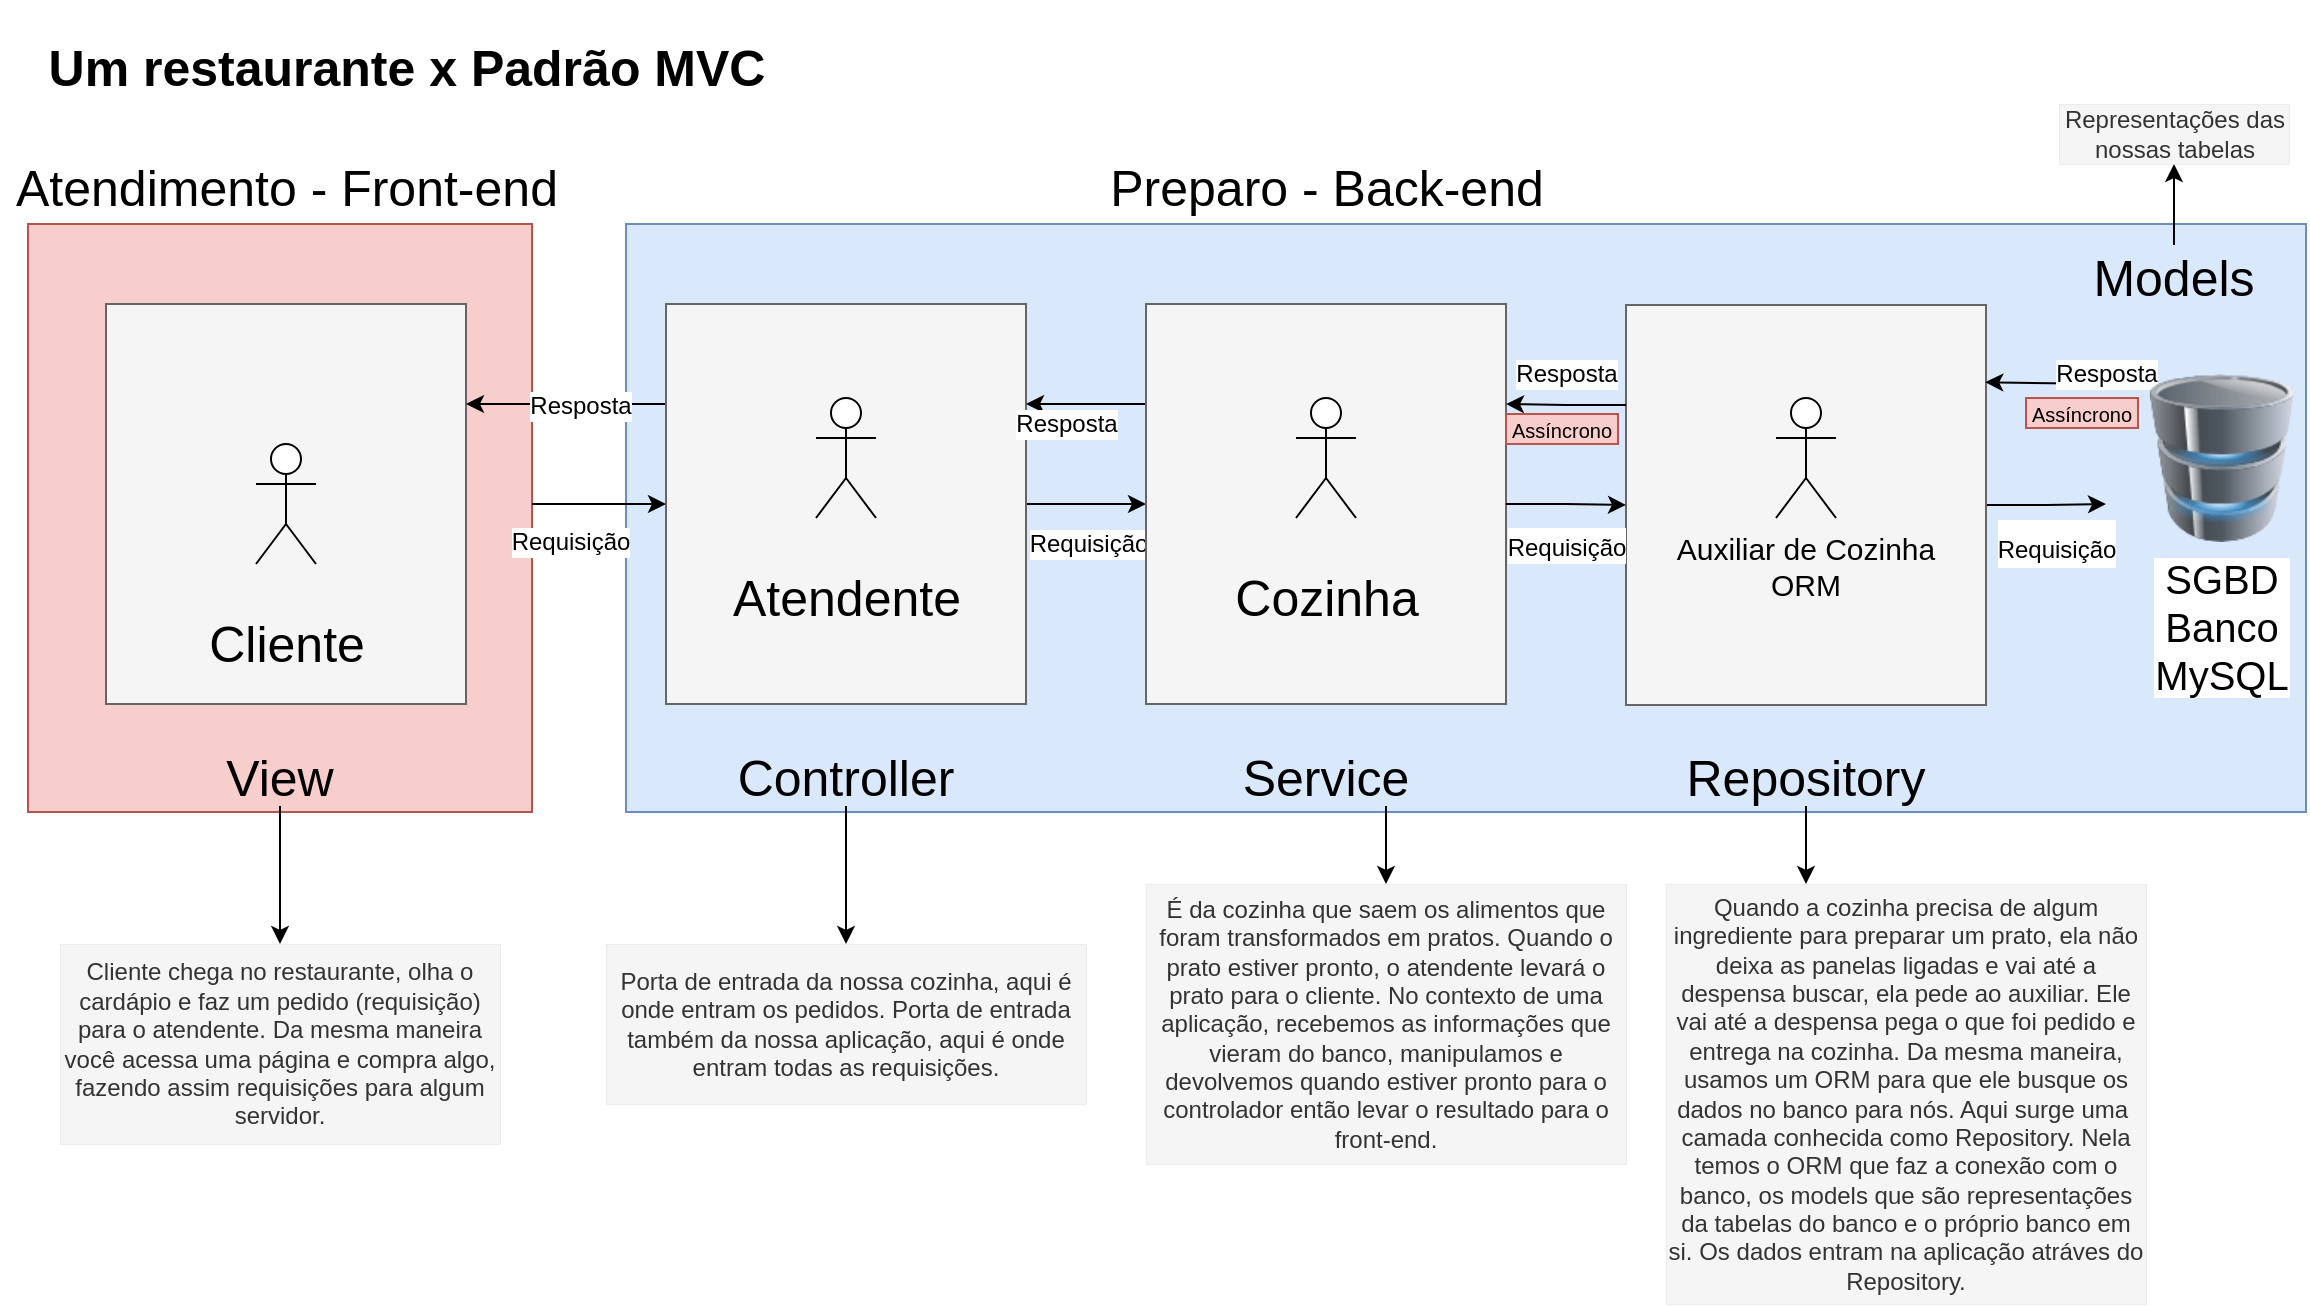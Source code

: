 <mxfile version="19.0.3" type="device"><diagram id="KAN5NIv2mCLHcXbZzY10" name="Page-1"><mxGraphModel dx="2426" dy="1854" grid="1" gridSize="20" guides="1" tooltips="1" connect="1" arrows="1" fold="1" page="1" pageScale="1" pageWidth="1169" pageHeight="827" math="0" shadow="0"><root><mxCell id="0"/><mxCell id="1" parent="0"/><mxCell id="EjOveCUVFJroDCDtY_es-2" value="" style="rounded=0;whiteSpace=wrap;html=1;fontFamily=Helvetica;fontSize=30;fillColor=#f8cecc;strokeColor=#b85450;" parent="1" vertex="1"><mxGeometry x="21" y="-560" width="252" height="294" as="geometry"/></mxCell><mxCell id="EjOveCUVFJroDCDtY_es-11" value="" style="rounded=0;whiteSpace=wrap;html=1;fontFamily=Helvetica;fontSize=25;fillColor=#f5f5f5;fontColor=#333333;strokeColor=#666666;" parent="1" vertex="1"><mxGeometry x="60" y="-520" width="180" height="200" as="geometry"/></mxCell><mxCell id="EjOveCUVFJroDCDtY_es-22" style="edgeStyle=orthogonalEdgeStyle;rounded=0;orthogonalLoop=1;jettySize=auto;html=1;entryX=0.5;entryY=0;entryDx=0;entryDy=0;fontFamily=Helvetica;fontSize=12;" parent="1" source="EjOveCUVFJroDCDtY_es-12" target="EjOveCUVFJroDCDtY_es-21" edge="1"><mxGeometry relative="1" as="geometry"/></mxCell><mxCell id="EjOveCUVFJroDCDtY_es-12" value="View" style="text;html=1;strokeColor=none;fillColor=none;align=center;verticalAlign=middle;whiteSpace=wrap;rounded=0;fontFamily=Helvetica;fontSize=25;" parent="1" vertex="1"><mxGeometry x="117" y="-299" width="60" height="30" as="geometry"/></mxCell><mxCell id="EjOveCUVFJroDCDtY_es-9" value="&lt;font style=&quot;font-size: 25px;&quot;&gt;Cliente&lt;/font&gt;" style="shape=umlActor;verticalLabelPosition=bottom;verticalAlign=top;html=1;outlineConnect=0;fontSize=45;" parent="1" vertex="1"><mxGeometry x="135" y="-450" width="30" height="60" as="geometry"/></mxCell><mxCell id="EjOveCUVFJroDCDtY_es-13" value="&lt;font style=&quot;font-size: 25px;&quot;&gt;Atendimento - Front-end&lt;/font&gt;" style="text;html=1;strokeColor=none;fillColor=none;align=center;verticalAlign=middle;whiteSpace=wrap;rounded=0;fontSize=45;" parent="1" vertex="1"><mxGeometry x="7.75" y="-600" width="284.5" height="30" as="geometry"/></mxCell><mxCell id="EjOveCUVFJroDCDtY_es-14" value="" style="rounded=0;whiteSpace=wrap;html=1;fontFamily=Helvetica;fontSize=30;fillColor=#dae8fc;strokeColor=#6c8ebf;" parent="1" vertex="1"><mxGeometry x="320" y="-560" width="840" height="294" as="geometry"/></mxCell><mxCell id="EjOveCUVFJroDCDtY_es-25" style="edgeStyle=orthogonalEdgeStyle;rounded=0;orthogonalLoop=1;jettySize=auto;html=1;exitX=0;exitY=0.25;exitDx=0;exitDy=0;entryX=1;entryY=0.25;entryDx=0;entryDy=0;fontFamily=Helvetica;fontSize=12;" parent="1" source="EjOveCUVFJroDCDtY_es-15" target="EjOveCUVFJroDCDtY_es-11" edge="1"><mxGeometry relative="1" as="geometry"/></mxCell><mxCell id="EjOveCUVFJroDCDtY_es-26" value="Resposta" style="edgeLabel;html=1;align=center;verticalAlign=middle;resizable=0;points=[];fontSize=12;fontFamily=Helvetica;" parent="EjOveCUVFJroDCDtY_es-25" vertex="1" connectable="0"><mxGeometry x="-0.126" y="1" relative="1" as="geometry"><mxPoint as="offset"/></mxGeometry></mxCell><mxCell id="EjOveCUVFJroDCDtY_es-29" style="edgeStyle=orthogonalEdgeStyle;rounded=0;orthogonalLoop=1;jettySize=auto;html=1;fontFamily=Helvetica;fontSize=12;" parent="1" source="EjOveCUVFJroDCDtY_es-15" target="EjOveCUVFJroDCDtY_es-27" edge="1"><mxGeometry relative="1" as="geometry"/></mxCell><mxCell id="EjOveCUVFJroDCDtY_es-30" value="Requisição" style="edgeLabel;html=1;align=center;verticalAlign=middle;resizable=0;points=[];fontSize=12;fontFamily=Helvetica;" parent="EjOveCUVFJroDCDtY_es-29" vertex="1" connectable="0"><mxGeometry x="0.286" relative="1" as="geometry"><mxPoint x="-8" y="20" as="offset"/></mxGeometry></mxCell><mxCell id="EjOveCUVFJroDCDtY_es-15" value="" style="rounded=0;whiteSpace=wrap;html=1;fontFamily=Helvetica;fontSize=25;fillColor=#f5f5f5;fontColor=#333333;strokeColor=#666666;" parent="1" vertex="1"><mxGeometry x="340" y="-520" width="180" height="200" as="geometry"/></mxCell><mxCell id="EjOveCUVFJroDCDtY_es-16" value="&lt;font style=&quot;font-size: 25px;&quot;&gt;Atendente&lt;/font&gt;" style="shape=umlActor;verticalLabelPosition=bottom;verticalAlign=top;html=1;outlineConnect=0;fontSize=45;" parent="1" vertex="1"><mxGeometry x="415" y="-473" width="30" height="60" as="geometry"/></mxCell><mxCell id="EjOveCUVFJroDCDtY_es-20" style="edgeStyle=orthogonalEdgeStyle;rounded=0;orthogonalLoop=1;jettySize=auto;html=1;entryX=0.5;entryY=0;entryDx=0;entryDy=0;fontFamily=Helvetica;fontSize=12;" parent="1" source="EjOveCUVFJroDCDtY_es-18" target="EjOveCUVFJroDCDtY_es-19" edge="1"><mxGeometry relative="1" as="geometry"/></mxCell><mxCell id="EjOveCUVFJroDCDtY_es-18" value="Controller" style="text;html=1;strokeColor=none;fillColor=none;align=center;verticalAlign=middle;whiteSpace=wrap;rounded=0;fontFamily=Helvetica;fontSize=25;" parent="1" vertex="1"><mxGeometry x="360" y="-299" width="140" height="30" as="geometry"/></mxCell><mxCell id="EjOveCUVFJroDCDtY_es-19" value="Porta de entrada da nossa cozinha, aqui é onde entram os pedidos. Porta de entrada também da nossa aplicação, aqui é onde entram todas as requisições." style="text;strokeColor=#666666;fillColor=#f5f5f5;align=center;verticalAlign=middle;whiteSpace=wrap;rounded=0;fontFamily=Helvetica;fontSize=12;strokeWidth=0;fontColor=#333333;" parent="1" vertex="1"><mxGeometry x="310" y="-200" width="240" height="80" as="geometry"/></mxCell><mxCell id="EjOveCUVFJroDCDtY_es-21" value="Cliente chega no restaurante, olha o cardápio e faz um pedido (requisição) para o atendente. Da mesma maneira você acessa uma página e compra algo, fazendo assim requisições para algum servidor." style="text;strokeColor=#666666;fillColor=#f5f5f5;align=center;verticalAlign=middle;whiteSpace=wrap;rounded=0;fontFamily=Helvetica;fontSize=12;strokeWidth=0;fontColor=#333333;" parent="1" vertex="1"><mxGeometry x="37" y="-200" width="220" height="100" as="geometry"/></mxCell><mxCell id="EjOveCUVFJroDCDtY_es-23" style="edgeStyle=orthogonalEdgeStyle;rounded=0;orthogonalLoop=1;jettySize=auto;html=1;fontFamily=Helvetica;fontSize=12;" parent="1" source="EjOveCUVFJroDCDtY_es-2" target="EjOveCUVFJroDCDtY_es-15" edge="1"><mxGeometry relative="1" as="geometry"><Array as="points"><mxPoint x="280" y="-420"/><mxPoint x="280" y="-420"/></Array></mxGeometry></mxCell><mxCell id="EjOveCUVFJroDCDtY_es-24" value="Requisição" style="edgeLabel;html=1;align=center;verticalAlign=middle;resizable=0;points=[];fontSize=12;fontFamily=Helvetica;" parent="EjOveCUVFJroDCDtY_es-23" vertex="1" connectable="0"><mxGeometry x="-0.552" y="-3" relative="1" as="geometry"><mxPoint x="4" y="16" as="offset"/></mxGeometry></mxCell><mxCell id="EjOveCUVFJroDCDtY_es-31" style="edgeStyle=orthogonalEdgeStyle;rounded=0;orthogonalLoop=1;jettySize=auto;html=1;exitX=0;exitY=0.25;exitDx=0;exitDy=0;entryX=1;entryY=0.25;entryDx=0;entryDy=0;fontFamily=Helvetica;fontSize=12;" parent="1" source="EjOveCUVFJroDCDtY_es-27" target="EjOveCUVFJroDCDtY_es-15" edge="1"><mxGeometry relative="1" as="geometry"/></mxCell><mxCell id="EjOveCUVFJroDCDtY_es-32" value="&lt;span style=&quot;color: rgba(0, 0, 0, 0); font-family: monospace; font-size: 0px; text-align: start; background-color: rgb(248, 249, 250);&quot;&gt;%3CmxGraphModel%3E%3Croot%3E%3CmxCell%20id%3D%220%22%2F%3E%3CmxCell%20id%3D%221%22%20parent%3D%220%22%2F%3E%3CmxCell%20id%3D%222%22%20value%3D%22Requisi%C3%A7%C3%A3o%22%20style%3D%22edgeLabel%3Bhtml%3D1%3Balign%3Dcenter%3BverticalAlign%3Dmiddle%3Bresizable%3D0%3Bpoints%3D%5B%5D%3BfontSize%3D12%3BfontFamily%3DHelvetica%3B%22%20vertex%3D%221%22%20connectable%3D%220%22%20parent%3D%221%22%3E%3CmxGeometry%20x%3D%22287.857%22%20y%3D%22-420%22%20as%3D%22geometry%22%2F%3E%3C%2FmxCell%3E%3C%2Froot%3E%3C%2FmxGraphModel%3&lt;/span&gt;" style="edgeLabel;html=1;align=center;verticalAlign=middle;resizable=0;points=[];fontSize=12;fontFamily=Helvetica;" parent="EjOveCUVFJroDCDtY_es-31" vertex="1" connectable="0"><mxGeometry x="0.191" y="-2" relative="1" as="geometry"><mxPoint as="offset"/></mxGeometry></mxCell><mxCell id="EjOveCUVFJroDCDtY_es-33" value="&lt;span style=&quot;color: rgba(0, 0, 0, 0); font-family: monospace; font-size: 0px; text-align: start; background-color: rgb(248, 249, 250);&quot;&gt;%3CmxGraphModel%3E%3Croot%3E%3CmxCell%20id%3D%220%22%2F%3E%3CmxCell%20id%3D%221%22%20parent%3D%220%22%2F%3E%3CmxCell%20id%3D%222%22%20value%3D%22Requisi%C3%A7%C3%A3o%22%20style%3D%22edgeLabel%3Bhtml%3D1%3Balign%3Dcenter%3BverticalAlign%3Dmiddle%3Bresizable%3D0%3Bpoints%3D%5B%5D%3BfontSize%3D12%3BfontFamily%3DHelvetica%3B%22%20vertex%3D%221%22%20connectable%3D%220%22%20parent%3D%221%22%3E%3CmxGeometry%20x%3D%22287.857%22%20y%3D%22-420%22%20as%3D%22geometry%22%2F%3E%3C%2FmxCell%3E%3C%2Froot%3E%3C%2FmxGraphModel%3R&lt;/span&gt;" style="edgeLabel;html=1;align=center;verticalAlign=middle;resizable=0;points=[];fontSize=12;fontFamily=Helvetica;" parent="EjOveCUVFJroDCDtY_es-31" vertex="1" connectable="0"><mxGeometry x="0.248" relative="1" as="geometry"><mxPoint as="offset"/></mxGeometry></mxCell><mxCell id="EjOveCUVFJroDCDtY_es-34" value="Resposta" style="edgeLabel;html=1;align=center;verticalAlign=middle;resizable=0;points=[];fontSize=12;fontFamily=Helvetica;" parent="EjOveCUVFJroDCDtY_es-31" vertex="1" connectable="0"><mxGeometry x="0.305" y="-1" relative="1" as="geometry"><mxPoint x="-1" y="11" as="offset"/></mxGeometry></mxCell><mxCell id="EjOveCUVFJroDCDtY_es-27" value="" style="rounded=0;whiteSpace=wrap;html=1;fontFamily=Helvetica;fontSize=25;fillColor=#f5f5f5;fontColor=#333333;strokeColor=#666666;" parent="1" vertex="1"><mxGeometry x="580" y="-520" width="180" height="200" as="geometry"/></mxCell><mxCell id="EjOveCUVFJroDCDtY_es-28" value="&lt;font style=&quot;font-size: 25px;&quot;&gt;Cozinha&lt;/font&gt;" style="shape=umlActor;verticalLabelPosition=bottom;verticalAlign=top;html=1;outlineConnect=0;fontSize=45;" parent="1" vertex="1"><mxGeometry x="655" y="-473" width="30" height="60" as="geometry"/></mxCell><mxCell id="EjOveCUVFJroDCDtY_es-37" style="edgeStyle=orthogonalEdgeStyle;rounded=0;orthogonalLoop=1;jettySize=auto;html=1;entryX=0.5;entryY=0;entryDx=0;entryDy=0;fontFamily=Helvetica;fontSize=12;" parent="1" source="EjOveCUVFJroDCDtY_es-35" target="EjOveCUVFJroDCDtY_es-36" edge="1"><mxGeometry relative="1" as="geometry"><Array as="points"><mxPoint x="700" y="-260"/><mxPoint x="700" y="-260"/></Array></mxGeometry></mxCell><mxCell id="EjOveCUVFJroDCDtY_es-35" value="Service" style="text;html=1;strokeColor=none;fillColor=none;align=center;verticalAlign=middle;whiteSpace=wrap;rounded=0;fontFamily=Helvetica;fontSize=25;" parent="1" vertex="1"><mxGeometry x="600" y="-299" width="140" height="30" as="geometry"/></mxCell><mxCell id="EjOveCUVFJroDCDtY_es-36" value="É da cozinha que saem os alimentos que foram transformados em pratos. Quando o prato estiver pronto, o atendente levará o prato para o cliente. No contexto de uma aplicação, recebemos as informações que vieram do banco, manipulamos e devolvemos quando estiver pronto para o controlador então levar o resultado para o front-end." style="text;strokeColor=#666666;fillColor=#f5f5f5;align=center;verticalAlign=middle;whiteSpace=wrap;rounded=0;fontFamily=Helvetica;fontSize=12;strokeWidth=0;fontColor=#333333;" parent="1" vertex="1"><mxGeometry x="580" y="-230" width="240" height="140" as="geometry"/></mxCell><mxCell id="EjOveCUVFJroDCDtY_es-48" style="edgeStyle=orthogonalEdgeStyle;rounded=0;orthogonalLoop=1;jettySize=auto;html=1;exitX=1;exitY=0.5;exitDx=0;exitDy=0;fontFamily=Helvetica;fontSize=20;" parent="1" source="EjOveCUVFJroDCDtY_es-38" edge="1"><mxGeometry relative="1" as="geometry"><mxPoint x="1060" y="-420" as="targetPoint"/><Array as="points"><mxPoint x="1030" y="-419"/><mxPoint x="1060" y="-420"/></Array></mxGeometry></mxCell><mxCell id="EjOveCUVFJroDCDtY_es-50" value="&lt;font style=&quot;font-size: 12px;&quot;&gt;Requisição&lt;/font&gt;" style="edgeLabel;html=1;align=center;verticalAlign=middle;resizable=0;points=[];fontSize=20;fontFamily=Helvetica;" parent="EjOveCUVFJroDCDtY_es-48" vertex="1" connectable="0"><mxGeometry x="-0.447" y="3" relative="1" as="geometry"><mxPoint x="18" y="21" as="offset"/></mxGeometry></mxCell><mxCell id="EjOveCUVFJroDCDtY_es-38" value="" style="rounded=0;whiteSpace=wrap;html=1;fontFamily=Helvetica;fontSize=25;fillColor=#f5f5f5;fontColor=#333333;strokeColor=#666666;" parent="1" vertex="1"><mxGeometry x="820" y="-519.5" width="180" height="200" as="geometry"/></mxCell><mxCell id="EjOveCUVFJroDCDtY_es-39" value="Auxiliar de Cozinha&#10;ORM" style="shape=umlActor;verticalLabelPosition=bottom;verticalAlign=top;outlineConnect=0;fontSize=15;fontStyle=0" parent="1" vertex="1"><mxGeometry x="895" y="-473" width="30" height="60" as="geometry"/></mxCell><mxCell id="EjOveCUVFJroDCDtY_es-49" style="edgeStyle=orthogonalEdgeStyle;rounded=0;orthogonalLoop=1;jettySize=auto;html=1;exitX=0;exitY=0;exitDx=0;exitDy=0;entryX=0.998;entryY=0.193;entryDx=0;entryDy=0;entryPerimeter=0;fontFamily=Helvetica;fontSize=20;" parent="1" source="EjOveCUVFJroDCDtY_es-8" target="EjOveCUVFJroDCDtY_es-38" edge="1"><mxGeometry relative="1" as="geometry"><Array as="points"><mxPoint x="1076" y="-480"/><mxPoint x="1060" y="-480"/></Array></mxGeometry></mxCell><mxCell id="EjOveCUVFJroDCDtY_es-51" value="Resposta" style="edgeLabel;html=1;align=center;verticalAlign=middle;resizable=0;points=[];fontSize=12;fontFamily=Helvetica;" parent="EjOveCUVFJroDCDtY_es-49" vertex="1" connectable="0"><mxGeometry x="-0.191" relative="1" as="geometry"><mxPoint x="12" y="-5" as="offset"/></mxGeometry></mxCell><mxCell id="EjOveCUVFJroDCDtY_es-40" value="Repository" style="text;html=1;strokeColor=none;fillColor=none;align=center;verticalAlign=middle;whiteSpace=wrap;rounded=0;fontFamily=Helvetica;fontSize=25;" parent="1" vertex="1"><mxGeometry x="840" y="-299" width="140" height="30" as="geometry"/></mxCell><mxCell id="EjOveCUVFJroDCDtY_es-52" value="&lt;font style=&quot;font-size: 25px;&quot;&gt;Preparo - Back-end&lt;/font&gt;" style="text;html=1;strokeColor=none;fillColor=none;align=center;verticalAlign=middle;whiteSpace=wrap;rounded=0;fontSize=45;" parent="1" vertex="1"><mxGeometry x="527.75" y="-600" width="284.5" height="30" as="geometry"/></mxCell><mxCell id="EjOveCUVFJroDCDtY_es-53" value="Quando a cozinha precisa de algum ingrediente para preparar um prato, ela não deixa as panelas ligadas e vai até a despensa buscar, ela pede ao auxiliar. Ele vai até a despensa pega o que foi pedido e entrega na cozinha. Da mesma maneira, usamos um ORM para que ele busque os dados no banco para nós. Aqui surge uma  camada conhecida como Repository. Nela temos o ORM que faz a conexão com o banco, os models que são representações da tabelas do banco e o próprio banco em si. Os dados entram na aplicação atráves do Repository." style="text;strokeColor=#666666;fillColor=#f5f5f5;align=center;verticalAlign=middle;whiteSpace=wrap;rounded=0;fontFamily=Helvetica;fontSize=12;strokeWidth=0;fontColor=#333333;" parent="1" vertex="1"><mxGeometry x="840" y="-230" width="240" height="210" as="geometry"/></mxCell><mxCell id="EjOveCUVFJroDCDtY_es-55" value="&lt;font style=&quot;font-size: 25px;&quot;&gt;&lt;b&gt;Um restaurante x Padrão MVC&lt;/b&gt;&lt;/font&gt;" style="text;html=1;strokeColor=none;fillColor=none;align=center;verticalAlign=middle;whiteSpace=wrap;rounded=0;fontSize=45;" parent="1" vertex="1"><mxGeometry x="21" y="-660" width="379" height="30" as="geometry"/></mxCell><mxCell id="EjOveCUVFJroDCDtY_es-45" style="edgeStyle=orthogonalEdgeStyle;rounded=0;orthogonalLoop=1;jettySize=auto;html=1;exitX=0;exitY=0.25;exitDx=0;exitDy=0;entryX=1;entryY=0.25;entryDx=0;entryDy=0;fontFamily=Helvetica;fontSize=15;" parent="1" source="EjOveCUVFJroDCDtY_es-38" target="EjOveCUVFJroDCDtY_es-27" edge="1"><mxGeometry relative="1" as="geometry"/></mxCell><mxCell id="EjOveCUVFJroDCDtY_es-47" value="Resposta" style="edgeLabel;html=1;align=center;verticalAlign=middle;resizable=0;points=[];fontSize=12;fontFamily=Helvetica;" parent="EjOveCUVFJroDCDtY_es-45" vertex="1" connectable="0"><mxGeometry x="-0.311" y="2" relative="1" as="geometry"><mxPoint x="-9" y="-18" as="offset"/></mxGeometry></mxCell><mxCell id="EjOveCUVFJroDCDtY_es-44" style="edgeStyle=orthogonalEdgeStyle;rounded=0;orthogonalLoop=1;jettySize=auto;html=1;exitX=1;exitY=0.5;exitDx=0;exitDy=0;entryX=0;entryY=0.5;entryDx=0;entryDy=0;fontFamily=Helvetica;fontSize=15;" parent="1" source="EjOveCUVFJroDCDtY_es-27" target="EjOveCUVFJroDCDtY_es-38" edge="1"><mxGeometry relative="1" as="geometry"/></mxCell><mxCell id="EjOveCUVFJroDCDtY_es-46" value="&lt;font style=&quot;font-size: 12px;&quot;&gt;Requisição&lt;/font&gt;" style="edgeLabel;html=1;align=center;verticalAlign=middle;resizable=0;points=[];fontSize=15;fontFamily=Helvetica;" parent="EjOveCUVFJroDCDtY_es-44" vertex="1" connectable="0"><mxGeometry x="-0.273" relative="1" as="geometry"><mxPoint x="8" y="20" as="offset"/></mxGeometry></mxCell><mxCell id="EjOveCUVFJroDCDtY_es-54" style="edgeStyle=orthogonalEdgeStyle;rounded=0;orthogonalLoop=1;jettySize=auto;html=1;fontFamily=Helvetica;fontSize=12;" parent="1" source="EjOveCUVFJroDCDtY_es-40" target="EjOveCUVFJroDCDtY_es-53" edge="1"><mxGeometry relative="1" as="geometry"><Array as="points"><mxPoint x="910" y="-240"/><mxPoint x="910" y="-240"/></Array></mxGeometry></mxCell><mxCell id="EjOveCUVFJroDCDtY_es-8" value="SGBD&#10;Banco&#10;MySQL" style="image;image=img/lib/clip_art/computers/Database_128x128.png;fontSize=20;align=center;" parent="1" vertex="1"><mxGeometry x="1076" y="-485" width="84" height="84" as="geometry"/></mxCell><mxCell id="lbv6KfEg9AppVhP-I97U-34" style="edgeStyle=orthogonalEdgeStyle;rounded=0;orthogonalLoop=1;jettySize=auto;html=1;exitX=0.5;exitY=0;exitDx=0;exitDy=0;entryX=0.5;entryY=1;entryDx=0;entryDy=0;" edge="1" parent="1" source="lbv6KfEg9AppVhP-I97U-4" target="lbv6KfEg9AppVhP-I97U-5"><mxGeometry relative="1" as="geometry"/></mxCell><mxCell id="lbv6KfEg9AppVhP-I97U-4" value="Models" style="text;html=1;strokeColor=none;fillColor=none;align=center;verticalAlign=middle;whiteSpace=wrap;rounded=0;fontFamily=Helvetica;fontSize=25;" vertex="1" parent="1"><mxGeometry x="1053" y="-549.5" width="82" height="30" as="geometry"/></mxCell><mxCell id="lbv6KfEg9AppVhP-I97U-5" value="Representações das nossas tabelas" style="text;strokeColor=#666666;fillColor=#f5f5f5;align=center;verticalAlign=middle;whiteSpace=wrap;rounded=0;fontFamily=Helvetica;fontSize=12;strokeWidth=0;fontColor=#333333;" vertex="1" parent="1"><mxGeometry x="1036.5" y="-620" width="115" height="30" as="geometry"/></mxCell><mxCell id="lbv6KfEg9AppVhP-I97U-36" value="Assíncrono" style="text;html=1;strokeColor=#b85450;fillColor=#f8cecc;align=center;verticalAlign=middle;whiteSpace=wrap;rounded=0;fontSize=10;" vertex="1" parent="1"><mxGeometry x="1020" y="-473" width="56" height="15" as="geometry"/></mxCell><mxCell id="lbv6KfEg9AppVhP-I97U-37" value="Assíncrono" style="text;html=1;strokeColor=#b85450;fillColor=#f8cecc;align=center;verticalAlign=middle;whiteSpace=wrap;rounded=0;fontSize=10;" vertex="1" parent="1"><mxGeometry x="760" y="-465" width="56" height="15" as="geometry"/></mxCell></root></mxGraphModel></diagram></mxfile>